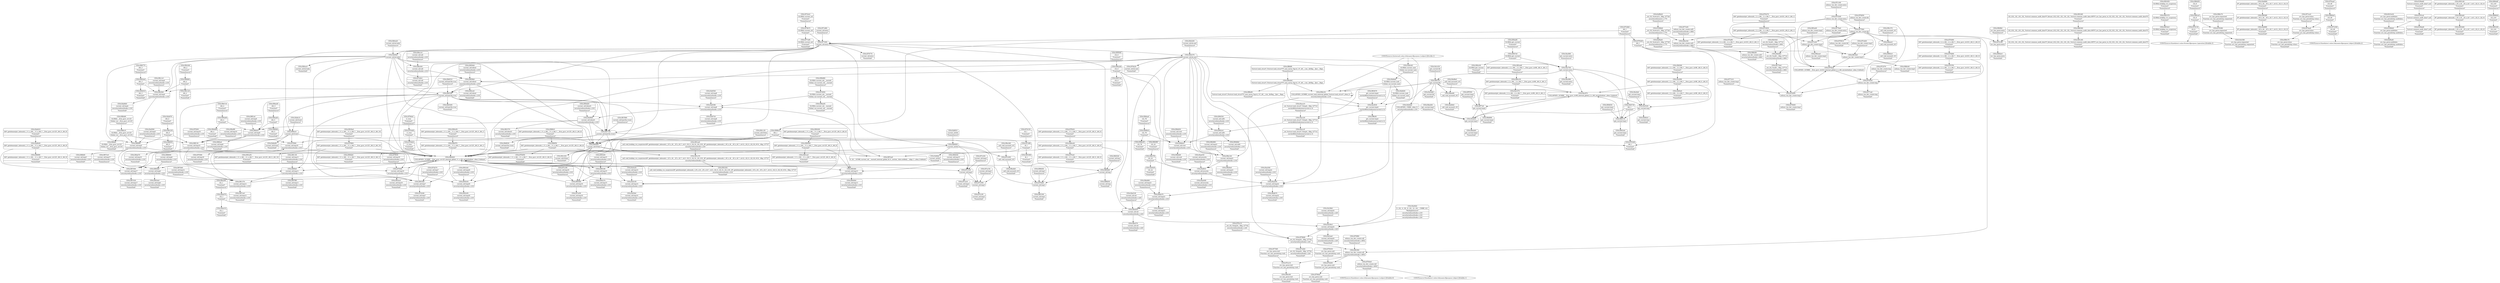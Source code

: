 digraph {
	CE0x3f7f060 [shape=record,shape=Mrecord,label="{CE0x3f7f060|current_sid:tmp18|security/selinux/hooks.c,218}"]
	CE0x3f9e140 [shape=record,shape=Mrecord,label="{CE0x3f9e140|current_sid:tmp21|security/selinux/hooks.c,218}"]
	CE0x3f947e0 [shape=record,shape=Mrecord,label="{CE0x3f947e0|GLOBAL:get_current|*Constant*}"]
	CE0x3f84040 [shape=record,shape=Mrecord,label="{CE0x3f84040|current_sid:tmp13|security/selinux/hooks.c,218|*SummSource*}"]
	CE0x3f95270 [shape=record,shape=Mrecord,label="{CE0x3f95270|current_sid:tmp15|security/selinux/hooks.c,218|*SummSink*}"]
	CE0x3f93450 [shape=record,shape=Mrecord,label="{CE0x3f93450|GLOBAL:lockdep_rcu_suspicious|*Constant*|*SummSource*}"]
	CE0x3f973c0 [shape=record,shape=Mrecord,label="{CE0x3f973c0|current_sid:tmp17|security/selinux/hooks.c,218|*SummSource*}"]
	CE0x3faf9a0 [shape=record,shape=Mrecord,label="{CE0x3faf9a0|current_sid:do.body}"]
	CE0x3f7fb30 [shape=record,shape=Mrecord,label="{CE0x3f7fb30|i64*_getelementptr_inbounds_(_11_x_i64_,_11_x_i64_*___llvm_gcov_ctr125,_i64_0,_i64_0)|*Constant*|*SummSource*}"]
	CE0x3fab6b0 [shape=record,shape=Mrecord,label="{CE0x3fab6b0|current_sid:tmp4|security/selinux/hooks.c,218|*SummSink*}"]
	CE0x3f80d50 [shape=record,shape=Mrecord,label="{CE0x3f80d50|i32_8|*Constant*|*SummSource*}"]
	CE0x3fa68f0 [shape=record,shape=Mrecord,label="{CE0x3fa68f0|i8*_getelementptr_inbounds_(_45_x_i8_,_45_x_i8_*_.str12,_i32_0,_i32_0)|*Constant*|*SummSink*}"]
	CE0x5358bb0 [shape=record,shape=Mrecord,label="{CE0x5358bb0|_ret_i32_%retval.0,_!dbg_!27728|security/selinux/avc.c,775}"]
	CE0x3f7bdf0 [shape=record,shape=Mrecord,label="{CE0x3f7bdf0|i64*_getelementptr_inbounds_(_2_x_i64_,_2_x_i64_*___llvm_gcov_ctr410,_i64_0,_i64_1)|*Constant*|*SummSink*}"]
	CE0x3f85df0 [shape=record,shape=Mrecord,label="{CE0x3f85df0|i8*_getelementptr_inbounds_(_45_x_i8_,_45_x_i8_*_.str12,_i32_0,_i32_0)|*Constant*}"]
	CE0x3f95200 [shape=record,shape=Mrecord,label="{CE0x3f95200|current_sid:tmp15|security/selinux/hooks.c,218|*SummSource*}"]
	CE0x3f86600 [shape=record,shape=Mrecord,label="{CE0x3f86600|current_sid:tmp6|security/selinux/hooks.c,218|*SummSource*}"]
	CE0x3fa8d40 [shape=record,shape=Mrecord,label="{CE0x3fa8d40|GLOBAL:current_task|Global_var:current_task|*SummSink*}"]
	CE0x3f84520 [shape=record,shape=Mrecord,label="{CE0x3f84520|current_sid:tmp|*SummSource*}"]
	CE0x3fa5e20 [shape=record,shape=Mrecord,label="{CE0x3fa5e20|current_sid:tmp14|security/selinux/hooks.c,218|*SummSource*}"]
	CE0x3f984c0 [shape=record,shape=Mrecord,label="{CE0x3f984c0|_call_void_mcount()_#3|*SummSink*}"]
	CE0x3ff8df0 [shape=record,shape=Mrecord,label="{CE0x3ff8df0|%struct.task_struct*_(%struct.task_struct**)*_asm_movq_%gs:$_1:P_,$0_,_r,im,_dirflag_,_fpsr_,_flags_|*SummSource*}"]
	CE0x3fbf280 [shape=record,shape=Mrecord,label="{CE0x3fbf280|i64*_getelementptr_inbounds_(_2_x_i64_,_2_x_i64_*___llvm_gcov_ctr98,_i64_0,_i64_0)|*Constant*|*SummSource*}"]
	CE0x3f77210 [shape=record,shape=Mrecord,label="{CE0x3f77210|selinux_tun_dev_create:tmp1|*SummSource*}"]
	CE0x3fcbdc0 [shape=record,shape=Mrecord,label="{CE0x3fcbdc0|get_current:tmp3}"]
	CE0x3fb3020 [shape=record,shape=Mrecord,label="{CE0x3fb3020|_ret_i32_%call1,_!dbg_!27714|security/selinux/hooks.c,4661|*SummSource*}"]
	CE0x3f79610 [shape=record,shape=Mrecord,label="{CE0x3f79610|selinux_tun_dev_create:bb|*SummSink*}"]
	CE0x3f77ca0 [shape=record,shape=Mrecord,label="{CE0x3f77ca0|selinux_tun_dev_create:tmp|*SummSink*}"]
	CE0x3f81570 [shape=record,shape=Mrecord,label="{CE0x3f81570|current_sid:tobool1|security/selinux/hooks.c,218|*SummSink*}"]
	CE0x3fa6880 [shape=record,shape=Mrecord,label="{CE0x3fa6880|i8*_getelementptr_inbounds_(_45_x_i8_,_45_x_i8_*_.str12,_i32_0,_i32_0)|*Constant*|*SummSource*}"]
	CE0x3f9c040 [shape=record,shape=Mrecord,label="{CE0x3f9c040|i64_2|*Constant*|*SummSource*}"]
	CE0x3f83190 [shape=record,shape=Mrecord,label="{CE0x3f83190|current_sid:tmp1|*SummSink*}"]
	CE0x3f9a1c0 [shape=record,shape=Mrecord,label="{CE0x3f9a1c0|current_sid:call|security/selinux/hooks.c,218|*SummSource*}"]
	CE0x3f78430 [shape=record,shape=Mrecord,label="{CE0x3f78430|avc_has_perm:ssid|Function::avc_has_perm&Arg::ssid::|*SummSource*}"]
	CE0x3faccc0 [shape=record,shape=Mrecord,label="{CE0x3faccc0|_ret_%struct.task_struct*_%tmp4,_!dbg_!27714|./arch/x86/include/asm/current.h,14|*SummSink*}"]
	CE0x3f82690 [shape=record,shape=Mrecord,label="{CE0x3f82690|current_sid:tmp21|security/selinux/hooks.c,218|*SummSource*}"]
	CE0x3fbdee0 [shape=record,shape=Mrecord,label="{CE0x3fbdee0|current_sid:tmp23|security/selinux/hooks.c,218|*SummSink*}"]
	CE0x3f79b70 [shape=record,shape=Mrecord,label="{CE0x3f79b70|GLOBAL:current_sid|*Constant*}"]
	CE0x3f82f70 [shape=record,shape=Mrecord,label="{CE0x3f82f70|i64*_getelementptr_inbounds_(_11_x_i64_,_11_x_i64_*___llvm_gcov_ctr125,_i64_0,_i64_1)|*Constant*}"]
	CE0x3fed8e0 [shape=record,shape=Mrecord,label="{CE0x3fed8e0|_call_void_mcount()_#3|*SummSource*}"]
	CE0x3f7c430 [shape=record,shape=Mrecord,label="{CE0x3f7c430|current_sid:tmp2|*SummSource*}"]
	CE0x3f94c00 [shape=record,shape=Mrecord,label="{CE0x3f94c00|GLOBAL:get_current|*Constant*|*SummSink*}"]
	CE0x3f80c70 [shape=record,shape=Mrecord,label="{CE0x3f80c70|avc_has_perm:tclass|Function::avc_has_perm&Arg::tclass::|*SummSink*}"]
	CE0x3fa3630 [shape=record,shape=Mrecord,label="{CE0x3fa3630|get_current:tmp4|./arch/x86/include/asm/current.h,14}"]
	CE0x3f97ce0 [shape=record,shape=Mrecord,label="{CE0x3f97ce0|current_sid:tmp12|security/selinux/hooks.c,218|*SummSink*}"]
	CE0x3fd4730 [shape=record,shape=Mrecord,label="{CE0x3fd4730|i64_1|*Constant*}"]
	CE0x3f88cb0 [shape=record,shape=Mrecord,label="{CE0x3f88cb0|selinux_tun_dev_create:tmp3|*SummSink*}"]
	CE0x3fa8e10 [shape=record,shape=Mrecord,label="{CE0x3fa8e10|current_sid:if.end|*SummSource*}"]
	CE0x3f7a150 [shape=record,shape=Mrecord,label="{CE0x3f7a150|current_sid:tmp3|*SummSource*}"]
	CE0x3f7b6a0 [shape=record,shape=Mrecord,label="{CE0x3f7b6a0|i1_true|*Constant*|*SummSource*}"]
	CE0x3f7d3d0 [shape=record,shape=Mrecord,label="{CE0x3f7d3d0|current_sid:tmp7|security/selinux/hooks.c,218|*SummSink*}"]
	CE0x3f7bf50 [shape=record,shape=Mrecord,label="{CE0x3f7bf50|selinux_tun_dev_create:tmp1}"]
	CE0x3faf810 [shape=record,shape=Mrecord,label="{CE0x3faf810|current_sid:bb|*SummSource*}"]
	CE0x3f979f0 [shape=record,shape=Mrecord,label="{CE0x3f979f0|current_sid:tmp11|security/selinux/hooks.c,218|*SummSink*}"]
	CE0x3fa6b40 [shape=record,shape=Mrecord,label="{CE0x3fa6b40|i64*_getelementptr_inbounds_(_11_x_i64_,_11_x_i64_*___llvm_gcov_ctr125,_i64_0,_i64_9)|*Constant*}"]
	CE0x3f91f00 [shape=record,shape=Mrecord,label="{CE0x3f91f00|selinux_tun_dev_create:call|security/selinux/hooks.c,4652}"]
	CE0x3f94530 [shape=record,shape=Mrecord,label="{CE0x3f94530|current_sid:call4|security/selinux/hooks.c,218|*SummSource*}"]
	CE0x3f9ab70 [shape=record,shape=Mrecord,label="{CE0x3f9ab70|current_sid:tmp10|security/selinux/hooks.c,218|*SummSink*}"]
	CE0x3fa8cd0 [shape=record,shape=Mrecord,label="{CE0x3fa8cd0|GLOBAL:current_task|Global_var:current_task|*SummSource*}"]
	CE0x3f91660 [shape=record,shape=Mrecord,label="{CE0x3f91660|i8_1|*Constant*|*SummSink*}"]
	CE0x3f9a2d0 [shape=record,shape=Mrecord,label="{CE0x3f9a2d0|i32_0|*Constant*}"]
	CE0x3f8a1b0 [shape=record,shape=Mrecord,label="{CE0x3f8a1b0|selinux_tun_dev_create:call1|security/selinux/hooks.c,4661}"]
	CE0x3f7f380 [shape=record,shape=Mrecord,label="{CE0x3f7f380|current_sid:tmp18|security/selinux/hooks.c,218|*SummSink*}"]
	CE0x3fed9e0 [shape=record,shape=Mrecord,label="{CE0x3fed9e0|_call_void_mcount()_#3|*SummSink*}"]
	CE0x3fab970 [shape=record,shape=Mrecord,label="{CE0x3fab970|i64_0|*Constant*|*SummSource*}"]
	CE0x3fb1d30 [shape=record,shape=Mrecord,label="{CE0x3fb1d30|current_sid:if.then|*SummSink*}"]
	CE0x3faa450 [shape=record,shape=Mrecord,label="{CE0x3faa450|current_sid:tmp22|security/selinux/hooks.c,218}"]
	CE0x3f76c10 [shape=record,shape=Mrecord,label="{CE0x3f76c10|_ret_i32_%tmp24,_!dbg_!27742|security/selinux/hooks.c,220|*SummSource*}"]
	CE0x3f8f980 [shape=record,shape=Mrecord,label="{CE0x3f8f980|current_sid:tmp5|security/selinux/hooks.c,218}"]
	CE0x3f80770 [shape=record,shape=Mrecord,label="{CE0x3f80770|i64_3|*Constant*|*SummSource*}"]
	CE0x3fa6d10 [shape=record,shape=Mrecord,label="{CE0x3fa6d10|i64*_getelementptr_inbounds_(_11_x_i64_,_11_x_i64_*___llvm_gcov_ctr125,_i64_0,_i64_9)|*Constant*|*SummSource*}"]
	CE0x3f767f0 [shape=record,shape=Mrecord,label="{CE0x3f767f0|i64*_getelementptr_inbounds_(_2_x_i64_,_2_x_i64_*___llvm_gcov_ctr410,_i64_0,_i64_0)|*Constant*|*SummSink*}"]
	CE0x3f97ee0 [shape=record,shape=Mrecord,label="{CE0x3f97ee0|0:_i8,_:_GCMR_current_sid.__warned_internal_global_i8_0,_section_.data.unlikely_,_align_1:_elem_0:default:}"]
	CE0x3f924a0 [shape=record,shape=Mrecord,label="{CE0x3f924a0|i64_3|*Constant*}"]
	CE0x3f86c70 [shape=record,shape=Mrecord,label="{CE0x3f86c70|avc_has_perm:requested|Function::avc_has_perm&Arg::requested::|*SummSource*}"]
	CE0x3f7a300 [shape=record,shape=Mrecord,label="{CE0x3f7a300|_call_void_mcount()_#3}"]
	CE0x3f827f0 [shape=record,shape=Mrecord,label="{CE0x3f827f0|i32_22|*Constant*}"]
	CE0x3fb5390 [shape=record,shape=Mrecord,label="{CE0x3fb5390|current_sid:land.lhs.true}"]
	CE0x5358a60 [shape=record,shape=Mrecord,label="{CE0x5358a60|%struct.common_audit_data*_null|*Constant*|*SummSource*}"]
	CE0x3f74aa0 [shape=record,shape=Mrecord,label="{CE0x3f74aa0|avc_has_perm:tclass|Function::avc_has_perm&Arg::tclass::}"]
	CE0x3fbda70 [shape=record,shape=Mrecord,label="{CE0x3fbda70|current_sid:tmp23|security/selinux/hooks.c,218}"]
	CE0x3f94e80 [shape=record,shape=Mrecord,label="{CE0x3f94e80|i64_4|*Constant*}"]
	CE0x3f8a4b0 [shape=record,shape=Mrecord,label="{CE0x3f8a4b0|_call_void_mcount()_#3|*SummSink*}"]
	CE0x3fbdd60 [shape=record,shape=Mrecord,label="{CE0x3fbdd60|current_sid:tmp23|security/selinux/hooks.c,218|*SummSource*}"]
	CE0x3f7fce0 [shape=record,shape=Mrecord,label="{CE0x3f7fce0|i64*_getelementptr_inbounds_(_11_x_i64_,_11_x_i64_*___llvm_gcov_ctr125,_i64_0,_i64_0)|*Constant*|*SummSink*}"]
	CE0x3f93b30 [shape=record,shape=Mrecord,label="{CE0x3f93b30|current_sid:tmp20|security/selinux/hooks.c,218}"]
	CE0x3f83b70 [shape=record,shape=Mrecord,label="{CE0x3f83b70|get_current:tmp4|./arch/x86/include/asm/current.h,14|*SummSource*}"]
	CE0x3f7cc90 [shape=record,shape=Mrecord,label="{CE0x3f7cc90|current_sid:tmp16|security/selinux/hooks.c,218|*SummSource*}"]
	CE0x3f8d990 [shape=record,shape=Mrecord,label="{CE0x3f8d990|get_current:tmp2|*SummSink*}"]
	CE0x3fb4270 [shape=record,shape=Mrecord,label="{CE0x3fb4270|current_sid:do.end}"]
	CE0x3fad4b0 [shape=record,shape=Mrecord,label="{CE0x3fad4b0|0:_i32,_4:_i32,_8:_i32,_12:_i32,_:_CMRE_4,8_|*MultipleSource*|security/selinux/hooks.c,218|security/selinux/hooks.c,218|security/selinux/hooks.c,220}"]
	CE0x3f7baa0 [shape=record,shape=Mrecord,label="{CE0x3f7baa0|i16_49|*Constant*|*SummSource*}"]
	CE0x3f95640 [shape=record,shape=Mrecord,label="{CE0x3f95640|i32_0|*Constant*|*SummSource*}"]
	CE0x3fa9380 [shape=record,shape=Mrecord,label="{CE0x3fa9380|current_sid:tmp8|security/selinux/hooks.c,218}"]
	CE0x3f8f130 [shape=record,shape=Mrecord,label="{CE0x3f8f130|current_sid:tmp10|security/selinux/hooks.c,218}"]
	CE0x3f7c160 [shape=record,shape=Mrecord,label="{CE0x3f7c160|selinux_tun_dev_create:entry|*SummSource*}"]
	CE0x3f72db0 [shape=record,shape=Mrecord,label="{CE0x3f72db0|i64_1|*Constant*|*SummSource*}"]
	CE0x3f93370 [shape=record,shape=Mrecord,label="{CE0x3f93370|GLOBAL:lockdep_rcu_suspicious|*Constant*}"]
	CE0x3fad560 [shape=record,shape=Mrecord,label="{CE0x3fad560|current_sid:tmp5|security/selinux/hooks.c,218|*SummSource*}"]
	CE0x3f782d0 [shape=record,shape=Mrecord,label="{CE0x3f782d0|i64_1|*Constant*}"]
	CE0x3fbe570 [shape=record,shape=Mrecord,label="{CE0x3fbe570|current_sid:sid|security/selinux/hooks.c,220|*SummSink*}"]
	CE0x3fac7b0 [shape=record,shape=Mrecord,label="{CE0x3fac7b0|get_current:entry}"]
	CE0x3f77e00 [shape=record,shape=Mrecord,label="{CE0x3f77e00|selinux_tun_dev_create:call1|security/selinux/hooks.c,4661|*SummSource*}"]
	CE0x3fac860 [shape=record,shape=Mrecord,label="{CE0x3fac860|get_current:entry|*SummSource*}"]
	CE0x3f761a0 [shape=record,shape=Mrecord,label="{CE0x3f761a0|%struct.common_audit_data*_null|*Constant*}"]
	CE0x3f78dd0 [shape=record,shape=Mrecord,label="{CE0x3f78dd0|i64*_getelementptr_inbounds_(_2_x_i64_,_2_x_i64_*___llvm_gcov_ctr410,_i64_0,_i64_0)|*Constant*}"]
	CE0x3f7f800 [shape=record,shape=Mrecord,label="{CE0x3f7f800|i64*_getelementptr_inbounds_(_11_x_i64_,_11_x_i64_*___llvm_gcov_ctr125,_i64_0,_i64_10)|*Constant*}"]
	CE0x3faa5d0 [shape=record,shape=Mrecord,label="{CE0x3faa5d0|current_sid:tmp22|security/selinux/hooks.c,218|*SummSource*}"]
	CE0x3f93e50 [shape=record,shape=Mrecord,label="{CE0x3f93e50|current_sid:tmp20|security/selinux/hooks.c,218|*SummSink*}"]
	CE0x3f91bf0 [shape=record,shape=Mrecord,label="{CE0x3f91bf0|i32_(i32,_i32,_i16,_i32,_%struct.common_audit_data*)*_bitcast_(i32_(i32,_i32,_i16,_i32,_%struct.common_audit_data.495*)*_avc_has_perm_to_i32_(i32,_i32,_i16,_i32,_%struct.common_audit_data*)*)|*Constant*|*SummSource*}"]
	CE0x3f93ac0 [shape=record,shape=Mrecord,label="{CE0x3f93ac0|current_sid:tmp19|security/selinux/hooks.c,218|*SummSink*}"]
	CE0x3f90a50 [shape=record,shape=Mrecord,label="{CE0x3f90a50|i64*_getelementptr_inbounds_(_11_x_i64_,_11_x_i64_*___llvm_gcov_ctr125,_i64_0,_i64_1)|*Constant*|*SummSource*}"]
	CE0x3f96ec0 [shape=record,shape=Mrecord,label="{CE0x3f96ec0|current_sid:if.end}"]
	CE0x3f92ab0 [shape=record,shape=Mrecord,label="{CE0x3f92ab0|i8*_getelementptr_inbounds_(_25_x_i8_,_25_x_i8_*_.str3,_i32_0,_i32_0)|*Constant*}"]
	CE0x3f722b0 [shape=record,shape=Mrecord,label="{CE0x3f722b0|_ret_i32_%tmp24,_!dbg_!27742|security/selinux/hooks.c,220|*SummSink*}"]
	CE0x3f98b50 [shape=record,shape=Mrecord,label="{CE0x3f98b50|current_sid:tmp|*SummSink*}"]
	CE0x3f957a0 [shape=record,shape=Mrecord,label="{CE0x3f957a0|i32_0|*Constant*|*SummSink*}"]
	CE0x3f78220 [shape=record,shape=Mrecord,label="{CE0x3f78220|current_sid:do.end|*SummSink*}"]
	CE0x3fa3c50 [shape=record,shape=Mrecord,label="{CE0x3fa3c50|get_current:bb|*SummSource*}"]
	CE0x3fa3370 [shape=record,shape=Mrecord,label="{CE0x3fa3370|i64*_getelementptr_inbounds_(_2_x_i64_,_2_x_i64_*___llvm_gcov_ctr98,_i64_0,_i64_1)|*Constant*|*SummSink*}"]
	CE0x5ef9b20 [shape=record,shape=Mrecord,label="{CE0x5ef9b20|_ret_i32_%retval.0,_!dbg_!27728|security/selinux/avc.c,775|*SummSource*}"]
	CE0x3f80fe0 [shape=record,shape=Mrecord,label="{CE0x3f80fe0|current_sid:tmp11|security/selinux/hooks.c,218}"]
	CE0x3f8faf0 [shape=record,shape=Mrecord,label="{CE0x3f8faf0|GLOBAL:__llvm_gcov_ctr125|Global_var:__llvm_gcov_ctr125|*SummSink*}"]
	CE0x3fa9720 [shape=record,shape=Mrecord,label="{CE0x3fa9720|current_sid:tmp8|security/selinux/hooks.c,218|*SummSink*}"]
	CE0x3f7ec10 [shape=record,shape=Mrecord,label="{CE0x3f7ec10|avc_has_perm:tsid|Function::avc_has_perm&Arg::tsid::}"]
	CE0x3f7f200 [shape=record,shape=Mrecord,label="{CE0x3f7f200|current_sid:tmp18|security/selinux/hooks.c,218|*SummSource*}"]
	CE0x3f9eab0 [shape=record,shape=Mrecord,label="{CE0x3f9eab0|i64_5|*Constant*}"]
	CE0x3f98bc0 [shape=record,shape=Mrecord,label="{CE0x3f98bc0|i64_1|*Constant*}"]
	CE0x3f9da30 [shape=record,shape=Mrecord,label="{CE0x3f9da30|i32_78|*Constant*|*SummSink*}"]
	CE0x3fbe290 [shape=record,shape=Mrecord,label="{CE0x3fbe290|i32_1|*Constant*|*SummSource*}"]
	CE0x3fb0a20 [shape=record,shape=Mrecord,label="{CE0x3fb0a20|current_sid:do.body|*SummSource*}"]
	CE0x3f7ed20 [shape=record,shape=Mrecord,label="{CE0x3f7ed20|selinux_tun_dev_create:tmp3|*SummSource*}"]
	CE0x3f798d0 [shape=record,shape=Mrecord,label="{CE0x3f798d0|_ret_i32_%tmp24,_!dbg_!27742|security/selinux/hooks.c,220}"]
	CE0x3f8f090 [shape=record,shape=Mrecord,label="{CE0x3f8f090|i64_5|*Constant*|*SummSink*}"]
	CE0x3fa3dd0 [shape=record,shape=Mrecord,label="{CE0x3fa3dd0|get_current:bb|*SummSink*}"]
	CE0x3f86360 [shape=record,shape=Mrecord,label="{CE0x3f86360|i32_(i32,_i32,_i16,_i32,_%struct.common_audit_data*)*_bitcast_(i32_(i32,_i32,_i16,_i32,_%struct.common_audit_data.495*)*_avc_has_perm_to_i32_(i32,_i32,_i16,_i32,_%struct.common_audit_data*)*)|*Constant*}"]
	CE0x3f931d0 [shape=record,shape=Mrecord,label="{CE0x3f931d0|i8*_getelementptr_inbounds_(_25_x_i8_,_25_x_i8_*_.str3,_i32_0,_i32_0)|*Constant*|*SummSource*}"]
	CE0x3f834a0 [shape=record,shape=Mrecord,label="{CE0x3f834a0|current_sid:tmp6|security/selinux/hooks.c,218|*SummSink*}"]
	CE0x3fec870 [shape=record,shape=Mrecord,label="{CE0x3fec870|COLLAPSED:_GCMRE___llvm_gcov_ctr98_internal_global_2_x_i64_zeroinitializer:_elem_0:default:}"]
	CE0x3fd46c0 [shape=record,shape=Mrecord,label="{CE0x3fd46c0|get_current:tmp|*SummSink*}"]
	CE0x3f9b6a0 [shape=record,shape=Mrecord,label="{CE0x3f9b6a0|i16_49|*Constant*}"]
	CE0x3fa39b0 [shape=record,shape=Mrecord,label="{CE0x3fa39b0|current_sid:tmp24|security/selinux/hooks.c,220|*SummSource*}"]
	CE0x38770e0 [shape=record,shape=Mrecord,label="{CE0x38770e0|_ret_i32_%call1,_!dbg_!27714|security/selinux/hooks.c,4661|*SummSink*}"]
	CE0x3fa5440 [shape=record,shape=Mrecord,label="{CE0x3fa5440|get_current:tmp}"]
	CE0x3f784e0 [shape=record,shape=Mrecord,label="{CE0x3f784e0|selinux_tun_dev_create:call|security/selinux/hooks.c,4652|*SummSink*}"]
	CE0x3f770b0 [shape=record,shape=Mrecord,label="{CE0x3f770b0|selinux_tun_dev_create:bb}"]
	CE0x3fbf150 [shape=record,shape=Mrecord,label="{CE0x3fbf150|get_current:bb}"]
	CE0x3f77d50 [shape=record,shape=Mrecord,label="{CE0x3f77d50|current_sid:entry}"]
	CE0x3f92610 [shape=record,shape=Mrecord,label="{CE0x3f92610|i64_3|*Constant*|*SummSink*}"]
	CE0x3f9ec60 [shape=record,shape=Mrecord,label="{CE0x3f9ec60|avc_has_perm:tsid|Function::avc_has_perm&Arg::tsid::|*SummSink*}"]
	CE0x3f7d500 [shape=record,shape=Mrecord,label="{CE0x3f7d500|GLOBAL:current_sid.__warned|Global_var:current_sid.__warned}"]
	CE0x3f73c40 [shape=record,shape=Mrecord,label="{CE0x3f73c40|selinux_tun_dev_create:tmp2}"]
	CE0x3f776e0 [shape=record,shape=Mrecord,label="{CE0x3f776e0|selinux_tun_dev_create:entry|*SummSink*}"]
	CE0x3f84830 [shape=record,shape=Mrecord,label="{CE0x3f84830|get_current:tmp1|*SummSource*}"]
	CE0x3f9c120 [shape=record,shape=Mrecord,label="{CE0x3f9c120|i64_2|*Constant*|*SummSink*}"]
	CE0x3f95480 [shape=record,shape=Mrecord,label="{CE0x3f95480|current_sid:tmp16|security/selinux/hooks.c,218}"]
	CE0x3ff8e80 [shape=record,shape=Mrecord,label="{CE0x3ff8e80|%struct.task_struct*_(%struct.task_struct**)*_asm_movq_%gs:$_1:P_,$0_,_r,im,_dirflag_,_fpsr_,_flags_|*SummSink*}"]
	CE0x3f9ede0 [shape=record,shape=Mrecord,label="{CE0x3f9ede0|%struct.task_struct*_(%struct.task_struct**)*_asm_movq_%gs:$_1:P_,$0_,_r,im,_dirflag_,_fpsr_,_flags_}"]
	CE0x3f86fc0 [shape=record,shape=Mrecord,label="{CE0x3f86fc0|i64*_getelementptr_inbounds_(_11_x_i64_,_11_x_i64_*___llvm_gcov_ctr125,_i64_0,_i64_8)|*Constant*|*SummSource*}"]
	CE0x3f9daa0 [shape=record,shape=Mrecord,label="{CE0x3f9daa0|i32_78|*Constant*|*SummSource*}"]
	CE0x3f93cb0 [shape=record,shape=Mrecord,label="{CE0x3f93cb0|current_sid:tmp20|security/selinux/hooks.c,218|*SummSource*}"]
	CE0x3fb6600 [shape=record,shape=Mrecord,label="{CE0x3fb6600|current_sid:bb}"]
	"CONST[source:0(mediator),value:2(dynamic)][purpose:{subject}][SnkIdx:0]"
	CE0x3f7b820 [shape=record,shape=Mrecord,label="{CE0x3f7b820|i1_true|*Constant*|*SummSink*}"]
	CE0x3fa9eb0 [shape=record,shape=Mrecord,label="{CE0x3fa9eb0|COLLAPSED:_CMRE:_elem_0::|security/selinux/hooks.c,218}"]
	CE0x3f7bd40 [shape=record,shape=Mrecord,label="{CE0x3f7bd40|avc_has_perm:ssid|Function::avc_has_perm&Arg::ssid::}"]
	CE0x3f91a70 [shape=record,shape=Mrecord,label="{CE0x3f91a70|_call_void_lockdep_rcu_suspicious(i8*_getelementptr_inbounds_(_25_x_i8_,_25_x_i8_*_.str3,_i32_0,_i32_0),_i32_218,_i8*_getelementptr_inbounds_(_45_x_i8_,_45_x_i8_*_.str12,_i32_0,_i32_0))_#10,_!dbg_!27727|security/selinux/hooks.c,218}"]
	CE0x3f9c370 [shape=record,shape=Mrecord,label="{CE0x3f9c370|_call_void_mcount()_#3|*SummSource*}"]
	CE0x3f9dc30 [shape=record,shape=Mrecord,label="{CE0x3f9dc30|COLLAPSED:_GCMRE_current_task_external_global_%struct.task_struct*:_elem_0::|security/selinux/hooks.c,218}"]
	CE0x3f934c0 [shape=record,shape=Mrecord,label="{CE0x3f934c0|GLOBAL:lockdep_rcu_suspicious|*Constant*|*SummSink*}"]
	CE0x3f835d0 [shape=record,shape=Mrecord,label="{CE0x3f835d0|current_sid:tmp7|security/selinux/hooks.c,218}"]
	CE0x3f76950 [shape=record,shape=Mrecord,label="{CE0x3f76950|selinux_tun_dev_create:bb|*SummSource*}"]
	CE0x5ef9ab0 [shape=record,shape=Mrecord,label="{CE0x5ef9ab0|_ret_i32_%retval.0,_!dbg_!27728|security/selinux/avc.c,775|*SummSink*}"]
	CE0x3f9c230 [shape=record,shape=Mrecord,label="{CE0x3f9c230|i64_0|*Constant*}"]
	CE0x3fbdb70 [shape=record,shape=Mrecord,label="{CE0x3fbdb70|current_sid:tmp22|security/selinux/hooks.c,218|*SummSink*}"]
	CE0x3f83ad0 [shape=record,shape=Mrecord,label="{CE0x3f83ad0|i64*_getelementptr_inbounds_(_2_x_i64_,_2_x_i64_*___llvm_gcov_ctr98,_i64_0,_i64_1)|*Constant*|*SummSource*}"]
	CE0x3f83ca0 [shape=record,shape=Mrecord,label="{CE0x3f83ca0|i64*_getelementptr_inbounds_(_11_x_i64_,_11_x_i64_*___llvm_gcov_ctr125,_i64_0,_i64_6)|*Constant*|*SummSink*}"]
	CE0x3f9e7c0 [shape=record,shape=Mrecord,label="{CE0x3f9e7c0|i64_4|*Constant*|*SummSource*}"]
	CE0x3fb1c30 [shape=record,shape=Mrecord,label="{CE0x3fb1c30|current_sid:if.then|*SummSource*}"]
	CE0x3f76130 [shape=record,shape=Mrecord,label="{CE0x3f76130|i32_8|*Constant*|*SummSink*}"]
	CE0x3f76480 [shape=record,shape=Mrecord,label="{CE0x3f76480|i64*_getelementptr_inbounds_(_2_x_i64_,_2_x_i64_*___llvm_gcov_ctr410,_i64_0,_i64_0)|*Constant*|*SummSource*}"]
	CE0x3f93a50 [shape=record,shape=Mrecord,label="{CE0x3f93a50|i64*_getelementptr_inbounds_(_11_x_i64_,_11_x_i64_*___llvm_gcov_ctr125,_i64_0,_i64_10)|*Constant*|*SummSink*}"]
	CE0x3fb6510 [shape=record,shape=Mrecord,label="{CE0x3fb6510|current_sid:land.lhs.true|*SummSource*}"]
	CE0x3f829f0 [shape=record,shape=Mrecord,label="{CE0x3f829f0|i32_22|*Constant*|*SummSource*}"]
	CE0x3f71d60 [shape=record,shape=Mrecord,label="{CE0x3f71d60|current_sid:entry|*SummSource*}"]
	CE0x3fa9cf0 [shape=record,shape=Mrecord,label="{CE0x3fa9cf0|i32_22|*Constant*|*SummSink*}"]
	CE0x3fa9fc0 [shape=record,shape=Mrecord,label="{CE0x3fa9fc0|current_sid:security|security/selinux/hooks.c,218}"]
	CE0x3fec8e0 [shape=record,shape=Mrecord,label="{CE0x3fec8e0|get_current:tmp|*SummSource*}"]
	CE0x3f8a440 [shape=record,shape=Mrecord,label="{CE0x3f8a440|current_sid:call|security/selinux/hooks.c,218}"]
	CE0x3f862f0 [shape=record,shape=Mrecord,label="{CE0x3f862f0|selinux_tun_dev_create:call1|security/selinux/hooks.c,4661|*SummSink*}"]
	CE0x3f79770 [shape=record,shape=Mrecord,label="{CE0x3f79770|current_sid:entry|*SummSink*}"]
	CE0x3f89a60 [shape=record,shape=Mrecord,label="{CE0x3f89a60|i32_218|*Constant*|*SummSource*}"]
	CE0x3f840b0 [shape=record,shape=Mrecord,label="{CE0x3f840b0|current_sid:tmp13|security/selinux/hooks.c,218|*SummSink*}"]
	CE0x3f8fa80 [shape=record,shape=Mrecord,label="{CE0x3f8fa80|GLOBAL:__llvm_gcov_ctr125|Global_var:__llvm_gcov_ctr125|*SummSource*}"]
	CE0x3fbf4a0 [shape=record,shape=Mrecord,label="{CE0x3fbf4a0|i64*_getelementptr_inbounds_(_2_x_i64_,_2_x_i64_*___llvm_gcov_ctr98,_i64_0,_i64_0)|*Constant*|*SummSink*}"]
	CE0x3f8fb60 [shape=record,shape=Mrecord,label="{CE0x3f8fb60|current_sid:tmp5|security/selinux/hooks.c,218|*SummSink*}"]
	CE0x3f828e0 [shape=record,shape=Mrecord,label="{CE0x3f828e0|current_sid:tmp21|security/selinux/hooks.c,218|*SummSink*}"]
	CE0x3f91c60 [shape=record,shape=Mrecord,label="{CE0x3f91c60|i32_(i32,_i32,_i16,_i32,_%struct.common_audit_data*)*_bitcast_(i32_(i32,_i32,_i16,_i32,_%struct.common_audit_data.495*)*_avc_has_perm_to_i32_(i32,_i32,_i16,_i32,_%struct.common_audit_data*)*)|*Constant*|*SummSink*}"]
	CE0x3f72570 [shape=record,shape=Mrecord,label="{CE0x3f72570|selinux_tun_dev_create:tmp|*SummSource*}"]
	CE0x3f7ce50 [shape=record,shape=Mrecord,label="{CE0x3f7ce50|current_sid:tmp16|security/selinux/hooks.c,218|*SummSink*}"]
	CE0x3f724c0 [shape=record,shape=Mrecord,label="{CE0x3f724c0|GLOBAL:current_sid|*Constant*|*SummSource*}"]
	CE0x3f8f1a0 [shape=record,shape=Mrecord,label="{CE0x3f8f1a0|current_sid:tmp9|security/selinux/hooks.c,218|*SummSource*}"]
	CE0x3f7c590 [shape=record,shape=Mrecord,label="{CE0x3f7c590|current_sid:tmp3}"]
	CE0x3f9dbc0 [shape=record,shape=Mrecord,label="{CE0x3f9dbc0|current_sid:cred|security/selinux/hooks.c,218}"]
	CE0x3f96f90 [shape=record,shape=Mrecord,label="{CE0x3f96f90|i64*_getelementptr_inbounds_(_11_x_i64_,_11_x_i64_*___llvm_gcov_ctr125,_i64_0,_i64_9)|*Constant*|*SummSink*}"]
	CE0x3f9ea40 [shape=record,shape=Mrecord,label="{CE0x3f9ea40|i64_5|*Constant*|*SummSource*}"]
	CE0x3fb8930 [shape=record,shape=Mrecord,label="{CE0x3fb8930|current_sid:land.lhs.true2|*SummSink*}"]
	CE0x3f811f0 [shape=record,shape=Mrecord,label="{CE0x3f811f0|current_sid:tmp11|security/selinux/hooks.c,218|*SummSource*}"]
	CE0x3f91b50 [shape=record,shape=Mrecord,label="{CE0x3f91b50|_call_void_lockdep_rcu_suspicious(i8*_getelementptr_inbounds_(_25_x_i8_,_25_x_i8_*_.str3,_i32_0,_i32_0),_i32_218,_i8*_getelementptr_inbounds_(_45_x_i8_,_45_x_i8_*_.str12,_i32_0,_i32_0))_#10,_!dbg_!27727|security/selinux/hooks.c,218|*SummSink*}"]
	CE0x5358b40 [shape=record,shape=Mrecord,label="{CE0x5358b40|avc_has_perm:auditdata|Function::avc_has_perm&Arg::auditdata::}"]
	CE0x3f94a80 [shape=record,shape=Mrecord,label="{CE0x3f94a80|GLOBAL:get_current|*Constant*|*SummSource*}"]
	CE0x3f90000 [shape=record,shape=Mrecord,label="{CE0x3f90000|i64*_getelementptr_inbounds_(_11_x_i64_,_11_x_i64_*___llvm_gcov_ctr125,_i64_0,_i64_6)|*Constant*}"]
	CE0x3f84bc0 [shape=record,shape=Mrecord,label="{CE0x3f84bc0|avc_has_perm:entry|*SummSink*}"]
	CE0x3f847c0 [shape=record,shape=Mrecord,label="{CE0x3f847c0|get_current:tmp1}"]
	"CONST[source:2(external),value:2(dynamic)][purpose:{subject}][SrcIdx:1]"
	CE0x3f763d0 [shape=record,shape=Mrecord,label="{CE0x3f763d0|i64_1|*Constant*|*SummSink*}"]
	CE0x3f7c2c0 [shape=record,shape=Mrecord,label="{CE0x3f7c2c0|current_sid:tmp2|*SummSink*}"]
	CE0x3f93260 [shape=record,shape=Mrecord,label="{CE0x3f93260|i8*_getelementptr_inbounds_(_25_x_i8_,_25_x_i8_*_.str3,_i32_0,_i32_0)|*Constant*|*SummSink*}"]
	CE0x3fb2fb0 [shape=record,shape=Mrecord,label="{CE0x3fb2fb0|_ret_i32_%call1,_!dbg_!27714|security/selinux/hooks.c,4661}"]
	CE0x3f76270 [shape=record,shape=Mrecord,label="{CE0x3f76270|i64*_getelementptr_inbounds_(_2_x_i64_,_2_x_i64_*___llvm_gcov_ctr410,_i64_0,_i64_1)|*Constant*|*SummSource*}"]
	CE0x3fb4200 [shape=record,shape=Mrecord,label="{CE0x3fb4200|current_sid:do.end|*SummSource*}"]
	CE0x3ff7850 [shape=record,shape=Mrecord,label="{CE0x3ff7850|get_current:tmp2|*SummSource*}"]
	CE0x3fa5c50 [shape=record,shape=Mrecord,label="{CE0x3fa5c50|current_sid:tmp14|security/selinux/hooks.c,218}"]
	CE0x3f94d20 [shape=record,shape=Mrecord,label="{CE0x3f94d20|current_sid:tobool1|security/selinux/hooks.c,218|*SummSource*}"]
	CE0x3faa0d0 [shape=record,shape=Mrecord,label="{CE0x3faa0d0|current_sid:security|security/selinux/hooks.c,218|*SummSink*}"]
	CE0x3f80ce0 [shape=record,shape=Mrecord,label="{CE0x3f80ce0|i32_8|*Constant*}"]
	CE0x3faa030 [shape=record,shape=Mrecord,label="{CE0x3faa030|current_sid:security|security/selinux/hooks.c,218|*SummSource*}"]
	CE0x3f95940 [shape=record,shape=Mrecord,label="{CE0x3f95940|current_sid:tobool|security/selinux/hooks.c,218|*SummSource*}"]
	CE0x3f7d150 [shape=record,shape=Mrecord,label="{CE0x3f7d150|i8_1|*Constant*|*SummSource*}"]
	CE0x3faca10 [shape=record,shape=Mrecord,label="{CE0x3faca10|_ret_%struct.task_struct*_%tmp4,_!dbg_!27714|./arch/x86/include/asm/current.h,14|*SummSource*}"]
	CE0x3fb0ac0 [shape=record,shape=Mrecord,label="{CE0x3fb0ac0|current_sid:do.body|*SummSink*}"]
	CE0x3f85c90 [shape=record,shape=Mrecord,label="{CE0x3f85c90|i32_218|*Constant*|*SummSink*}"]
	CE0x3f9bfb0 [shape=record,shape=Mrecord,label="{CE0x3f9bfb0|i64_2|*Constant*}"]
	CE0x3f86f50 [shape=record,shape=Mrecord,label="{CE0x3f86f50|i64*_getelementptr_inbounds_(_11_x_i64_,_11_x_i64_*___llvm_gcov_ctr125,_i64_0,_i64_8)|*Constant*}"]
	CE0x3fac980 [shape=record,shape=Mrecord,label="{CE0x3fac980|get_current:entry|*SummSink*}"]
	CE0x5358ad0 [shape=record,shape=Mrecord,label="{CE0x5358ad0|%struct.common_audit_data*_null|*Constant*|*SummSink*}"]
	CE0x3f9b880 [shape=record,shape=Mrecord,label="{CE0x3f9b880|GLOBAL:current_sid.__warned|Global_var:current_sid.__warned|*SummSource*}"]
	CE0x3f7cf80 [shape=record,shape=Mrecord,label="{CE0x3f7cf80|i8_1|*Constant*}"]
	CE0x3f90200 [shape=record,shape=Mrecord,label="{CE0x3f90200|i64*_getelementptr_inbounds_(_11_x_i64_,_11_x_i64_*___llvm_gcov_ctr125,_i64_0,_i64_6)|*Constant*|*SummSource*}"]
	CE0x3f768a0 [shape=record,shape=Mrecord,label="{CE0x3f768a0|avc_has_perm:ssid|Function::avc_has_perm&Arg::ssid::|*SummSink*}"]
	CE0x3fb7890 [shape=record,shape=Mrecord,label="{CE0x3fb7890|current_sid:land.lhs.true2|*SummSource*}"]
	CE0x3f765e0 [shape=record,shape=Mrecord,label="{CE0x3f765e0|selinux_tun_dev_create:tmp}"]
	CE0x3f81370 [shape=record,shape=Mrecord,label="{CE0x3f81370|current_sid:tmp12|security/selinux/hooks.c,218}"]
	CE0x3f8a3d0 [shape=record,shape=Mrecord,label="{CE0x3f8a3d0|_call_void_mcount()_#3|*SummSource*}"]
	CE0x3f89840 [shape=record,shape=Mrecord,label="{CE0x3f89840|i32_218|*Constant*}"]
	CE0x3f939a0 [shape=record,shape=Mrecord,label="{CE0x3f939a0|i64*_getelementptr_inbounds_(_11_x_i64_,_11_x_i64_*___llvm_gcov_ctr125,_i64_0,_i64_10)|*Constant*|*SummSource*}"]
	CE0x3f819e0 [shape=record,shape=Mrecord,label="{CE0x3f819e0|selinux_tun_dev_create:tmp3}"]
	CE0x3f8efc0 [shape=record,shape=Mrecord,label="{CE0x3f8efc0|current_sid:tmp9|security/selinux/hooks.c,218}"]
	CE0x3fa8ab0 [shape=record,shape=Mrecord,label="{CE0x3fa8ab0|GLOBAL:current_task|Global_var:current_task}"]
	CE0x3f7b4d0 [shape=record,shape=Mrecord,label="{CE0x3f7b4d0|i1_true|*Constant*}"]
	CE0x3f78380 [shape=record,shape=Mrecord,label="{CE0x3f78380|avc_has_perm:requested|Function::avc_has_perm&Arg::requested::}"]
	"CONST[source:0(mediator),value:2(dynamic)][purpose:{object}][SnkIdx:2]"
	CE0x3f9e8d0 [shape=record,shape=Mrecord,label="{CE0x3f9e8d0|i64_4|*Constant*|*SummSink*}"]
	CE0x3f91ae0 [shape=record,shape=Mrecord,label="{CE0x3f91ae0|_call_void_lockdep_rcu_suspicious(i8*_getelementptr_inbounds_(_25_x_i8_,_25_x_i8_*_.str3,_i32_0,_i32_0),_i32_218,_i8*_getelementptr_inbounds_(_45_x_i8_,_45_x_i8_*_.str12,_i32_0,_i32_0))_#10,_!dbg_!27727|security/selinux/hooks.c,218|*SummSource*}"]
	CE0x3f8f2a0 [shape=record,shape=Mrecord,label="{CE0x3f8f2a0|current_sid:tmp9|security/selinux/hooks.c,218|*SummSink*}"]
	CE0x5633e30 [shape=record,shape=Mrecord,label="{CE0x5633e30|avc_has_perm:auditdata|Function::avc_has_perm&Arg::auditdata::|*SummSource*}"]
	CE0x3fa8e80 [shape=record,shape=Mrecord,label="{CE0x3fa8e80|current_sid:if.end|*SummSink*}"]
	CE0x3f76f60 [shape=record,shape=Mrecord,label="{CE0x3f76f60|selinux_tun_dev_create:call|security/selinux/hooks.c,4652|*SummSource*}"]
	CE0x3f8f850 [shape=record,shape=Mrecord,label="{CE0x3f8f850|i64_0|*Constant*|*SummSink*}"]
	CE0x3f7e8c0 [shape=record,shape=Mrecord,label="{CE0x3f7e8c0|current_sid:call|security/selinux/hooks.c,218|*SummSink*}"]
	CE0x3f8fa10 [shape=record,shape=Mrecord,label="{CE0x3f8fa10|GLOBAL:__llvm_gcov_ctr125|Global_var:__llvm_gcov_ctr125}"]
	"CONST[source:0(mediator),value:2(dynamic)][purpose:{object}][SnkIdx:1]"
	CE0x3faf8e0 [shape=record,shape=Mrecord,label="{CE0x3faf8e0|current_sid:bb|*SummSink*}"]
	CE0x3f86480 [shape=record,shape=Mrecord,label="{CE0x3f86480|current_sid:tmp6|security/selinux/hooks.c,218}"]
	CE0x3f7a1f0 [shape=record,shape=Mrecord,label="{CE0x3f7a1f0|current_sid:tmp3|*SummSink*}"]
	CE0x3f90bb0 [shape=record,shape=Mrecord,label="{CE0x3f90bb0|i64*_getelementptr_inbounds_(_11_x_i64_,_11_x_i64_*___llvm_gcov_ctr125,_i64_0,_i64_1)|*Constant*|*SummSink*}"]
	CE0x3f95190 [shape=record,shape=Mrecord,label="{CE0x3f95190|current_sid:tmp15|security/selinux/hooks.c,218}"]
	CE0x3f7b950 [shape=record,shape=Mrecord,label="{CE0x3f7b950|i64*_getelementptr_inbounds_(_11_x_i64_,_11_x_i64_*___llvm_gcov_ctr125,_i64_0,_i64_8)|*Constant*|*SummSink*}"]
	CE0x3f844b0 [shape=record,shape=Mrecord,label="{CE0x3f844b0|current_sid:tmp}"]
	CE0x3fa9540 [shape=record,shape=Mrecord,label="{CE0x3fa9540|current_sid:tmp8|security/selinux/hooks.c,218|*SummSource*}"]
	CE0x3fa3f00 [shape=record,shape=Mrecord,label="{CE0x3fa3f00|i64*_getelementptr_inbounds_(_2_x_i64_,_2_x_i64_*___llvm_gcov_ctr98,_i64_0,_i64_0)|*Constant*}"]
	CE0x3fa38c0 [shape=record,shape=Mrecord,label="{CE0x3fa38c0|current_sid:tmp24|security/selinux/hooks.c,220}"]
	CE0x3fa3aa0 [shape=record,shape=Mrecord,label="{CE0x3fa3aa0|current_sid:tmp24|security/selinux/hooks.c,220|*SummSink*}"]
	CE0x3f77bf0 [shape=record,shape=Mrecord,label="{CE0x3f77bf0|avc_has_perm:tsid|Function::avc_has_perm&Arg::tsid::|*SummSource*}"]
	CE0x3fbe070 [shape=record,shape=Mrecord,label="{CE0x3fbe070|i32_1|*Constant*}"]
	CE0x3f72830 [shape=record,shape=Mrecord,label="{CE0x3f72830|i64*_getelementptr_inbounds_(_2_x_i64_,_2_x_i64_*___llvm_gcov_ctr410,_i64_0,_i64_1)|*Constant*}"]
	CE0x3f9ba00 [shape=record,shape=Mrecord,label="{CE0x3f9ba00|GLOBAL:current_sid.__warned|Global_var:current_sid.__warned|*SummSink*}"]
	CE0x3f9c0b0 [shape=record,shape=Mrecord,label="{CE0x3f9c0b0|current_sid:tmp4|security/selinux/hooks.c,218}"]
	CE0x3f9aec0 [shape=record,shape=Mrecord,label="{CE0x3f9aec0|_call_void_mcount()_#3}"]
	CE0x5ef9a40 [shape=record,shape=Mrecord,label="{CE0x5ef9a40|avc_has_perm:auditdata|Function::avc_has_perm&Arg::auditdata::|*SummSink*}"]
	CE0x3f9d9c0 [shape=record,shape=Mrecord,label="{CE0x3f9d9c0|i32_78|*Constant*}"]
	CE0x3f752d0 [shape=record,shape=Mrecord,label="{CE0x3f752d0|selinux_tun_dev_create:entry}"]
	CE0x3fb0b90 [shape=record,shape=Mrecord,label="{CE0x3fb0b90|current_sid:if.then}"]
	CE0x3f97000 [shape=record,shape=Mrecord,label="{CE0x3f97000|current_sid:tmp17|security/selinux/hooks.c,218}"]
	CE0x3fbed40 [shape=record,shape=Mrecord,label="{CE0x3fbed40|get_current:tmp3|*SummSource*}"]
	CE0x3fbee80 [shape=record,shape=Mrecord,label="{CE0x3fbee80|_call_void_mcount()_#3}"]
	CE0x3fb7720 [shape=record,shape=Mrecord,label="{CE0x3fb7720|current_sid:land.lhs.true2}"]
	CE0x3f84fb0 [shape=record,shape=Mrecord,label="{CE0x3f84fb0|avc_has_perm:entry|*SummSource*}"]
	CE0x3f9a9f0 [shape=record,shape=Mrecord,label="{CE0x3f9a9f0|current_sid:tmp10|security/selinux/hooks.c,218|*SummSource*}"]
	CE0x3ff8cf0 [shape=record,shape=Mrecord,label="{CE0x3ff8cf0|get_current:tmp4|./arch/x86/include/asm/current.h,14|*SummSink*}"]
	CE0x3f83a00 [shape=record,shape=Mrecord,label="{CE0x3f83a00|selinux_tun_dev_create:tmp2|*SummSource*}"]
	CE0x3f7c330 [shape=record,shape=Mrecord,label="{CE0x3f7c330|current_sid:tmp2}"]
	CE0x3f7f930 [shape=record,shape=Mrecord,label="{CE0x3f7f930|current_sid:tmp19|security/selinux/hooks.c,218|*SummSource*}"]
	"CONST[source:0(mediator),value:0(static)][purpose:{operation}][SnkIdx:3]"
	CE0x3f79eb0 [shape=record,shape=Mrecord,label="{CE0x3f79eb0|current_sid:tmp1}"]
	CE0x3f83fd0 [shape=record,shape=Mrecord,label="{CE0x3f83fd0|current_sid:tmp13|security/selinux/hooks.c,218}"]
	CE0x3facc20 [shape=record,shape=Mrecord,label="{CE0x3facc20|_ret_%struct.task_struct*_%tmp4,_!dbg_!27714|./arch/x86/include/asm/current.h,14}"]
	CE0x3f7f4b0 [shape=record,shape=Mrecord,label="{CE0x3f7f4b0|current_sid:tmp19|security/selinux/hooks.c,218}"]
	CE0x3f71ec0 [shape=record,shape=Mrecord,label="{CE0x3f71ec0|avc_has_perm:tclass|Function::avc_has_perm&Arg::tclass::|*SummSource*}"]
	CE0x3f9dd30 [shape=record,shape=Mrecord,label="{CE0x3f9dd30|current_sid:cred|security/selinux/hooks.c,218|*SummSource*}"]
	CE0x3f946b0 [shape=record,shape=Mrecord,label="{CE0x3f946b0|current_sid:call4|security/selinux/hooks.c,218|*SummSink*}"]
	CE0x3f84620 [shape=record,shape=Mrecord,label="{CE0x3f84620|COLLAPSED:_GCMRE___llvm_gcov_ctr125_internal_global_11_x_i64_zeroinitializer:_elem_0:default:}"]
	CE0x3fb5400 [shape=record,shape=Mrecord,label="{CE0x3fb5400|current_sid:land.lhs.true|*SummSink*}"]
	CE0x3f721d0 [shape=record,shape=Mrecord,label="{CE0x3f721d0|avc_has_perm:entry}"]
	CE0x3f72360 [shape=record,shape=Mrecord,label="{CE0x3f72360|i16_49|*Constant*|*SummSink*}"]
	CE0x3fad140 [shape=record,shape=Mrecord,label="{CE0x3fad140|current_sid:sid|security/selinux/hooks.c,220|*SummSource*}"]
	CE0x3fbe650 [shape=record,shape=Mrecord,label="{CE0x3fbe650|current_sid:sid|security/selinux/hooks.c,220}"]
	CE0x3ff77e0 [shape=record,shape=Mrecord,label="{CE0x3ff77e0|get_current:tmp2}"]
	CE0x3fbe410 [shape=record,shape=Mrecord,label="{CE0x3fbe410|i32_1|*Constant*|*SummSink*}"]
	CE0x3f959b0 [shape=record,shape=Mrecord,label="{CE0x3f959b0|current_sid:tobool|security/selinux/hooks.c,218}"]
	CE0x3fbede0 [shape=record,shape=Mrecord,label="{CE0x3fbede0|get_current:tmp3|*SummSink*}"]
	CE0x3f79400 [shape=record,shape=Mrecord,label="{CE0x3f79400|selinux_tun_dev_create:tmp1|*SummSink*}"]
	CE0x3f97430 [shape=record,shape=Mrecord,label="{CE0x3f97430|current_sid:tmp17|security/selinux/hooks.c,218|*SummSink*}"]
	CE0x3f843a0 [shape=record,shape=Mrecord,label="{CE0x3f843a0|get_current:tmp1|*SummSink*}"]
	CE0x3f98d40 [shape=record,shape=Mrecord,label="{CE0x3f98d40|current_sid:tmp1|*SummSource*}"]
	CE0x3f942c0 [shape=record,shape=Mrecord,label="{CE0x3f942c0|current_sid:call4|security/selinux/hooks.c,218}"]
	CE0x3f792a0 [shape=record,shape=Mrecord,label="{CE0x3f792a0|COLLAPSED:_GCMRE___llvm_gcov_ctr410_internal_global_2_x_i64_zeroinitializer:_elem_0:default:}"]
	CE0x3fa5fa0 [shape=record,shape=Mrecord,label="{CE0x3fa5fa0|current_sid:tmp14|security/selinux/hooks.c,218|*SummSink*}"]
	CE0x3f77a90 [shape=record,shape=Mrecord,label="{CE0x3f77a90|GLOBAL:current_sid|*Constant*|*SummSink*}"]
	CE0x3f9ddd0 [shape=record,shape=Mrecord,label="{CE0x3f9ddd0|current_sid:cred|security/selinux/hooks.c,218|*SummSink*}"]
	CE0x3f9c1c0 [shape=record,shape=Mrecord,label="{CE0x3f9c1c0|current_sid:tmp4|security/selinux/hooks.c,218|*SummSource*}"]
	CE0x3f7d270 [shape=record,shape=Mrecord,label="{CE0x3f7d270|current_sid:tmp7|security/selinux/hooks.c,218|*SummSource*}"]
	CE0x3f92ce0 [shape=record,shape=Mrecord,label="{CE0x3f92ce0|current_sid:tobool|security/selinux/hooks.c,218|*SummSink*}"]
	CE0x3fb8a40 [shape=record,shape=Mrecord,label="{CE0x3fb8a40|i64*_getelementptr_inbounds_(_11_x_i64_,_11_x_i64_*___llvm_gcov_ctr125,_i64_0,_i64_0)|*Constant*}"]
	CE0x3f97b60 [shape=record,shape=Mrecord,label="{CE0x3f97b60|current_sid:tmp12|security/selinux/hooks.c,218|*SummSource*}"]
	CE0x3f82ea0 [shape=record,shape=Mrecord,label="{CE0x3f82ea0|selinux_tun_dev_create:tmp2|*SummSink*}"]
	CE0x3f84c30 [shape=record,shape=Mrecord,label="{CE0x3f84c30|i64*_getelementptr_inbounds_(_2_x_i64_,_2_x_i64_*___llvm_gcov_ctr98,_i64_0,_i64_1)|*Constant*}"]
	CE0x3fa96b0 [shape=record,shape=Mrecord,label="{CE0x3fa96b0|current_sid:tobool1|security/selinux/hooks.c,218}"]
	CE0x5c8c580 [shape=record,shape=Mrecord,label="{CE0x5c8c580|avc_has_perm:requested|Function::avc_has_perm&Arg::requested::|*SummSink*}"]
	CE0x3fbee80 -> CE0x3fed9e0
	CE0x3f93450 -> CE0x3f93370
	CE0x3ff7850 -> CE0x3ff77e0
	CE0x3fb6600 -> CE0x3faf8e0
	CE0x3f770b0 -> CE0x3f819e0
	CE0x3f847c0 -> CE0x3fec870
	CE0x3f7cf80 -> CE0x3f97ee0
	CE0x3faf9a0 -> CE0x3f84620
	CE0x3f9bfb0 -> CE0x3f9c120
	CE0x3f7fb30 -> CE0x3fb8a40
	CE0x3faf9a0 -> CE0x3fb7720
	CE0x3facc20 -> CE0x3f942c0
	CE0x3f91bf0 -> CE0x3f86360
	CE0x3f7f060 -> CE0x3f7f380
	CE0x3faa030 -> CE0x3fa9fc0
	CE0x3fa8cd0 -> CE0x3fa8ab0
	CE0x3fbf150 -> CE0x3fa3dd0
	CE0x3f947e0 -> CE0x3fac7b0
	CE0x3f98bc0 -> CE0x3fa5c50
	CE0x3f9dd30 -> CE0x3f9dbc0
	CE0x3f7ed20 -> CE0x3f819e0
	CE0x3f7f200 -> CE0x3f7f060
	CE0x3f924a0 -> CE0x3f9c0b0
	CE0x3f752d0 -> CE0x3f770b0
	CE0x3faf9a0 -> CE0x3f8f980
	CE0x3fb4270 -> CE0x3fa9fc0
	CE0x3f7c590 -> CE0x3f7a1f0
	CE0x3f770b0 -> CE0x3f721d0
	CE0x3f81370 -> CE0x3f97ce0
	CE0x3f84620 -> CE0x3f95190
	CE0x3f72830 -> CE0x3f7bdf0
	CE0x3fb4270 -> CE0x3f7f4b0
	CE0x3fa8ab0 -> CE0x3fa8d40
	CE0x3f77d50 -> CE0x3f84620
	CE0x3f79b70 -> CE0x3f77d50
	CE0x3fbf150 -> CE0x3fcbdc0
	CE0x3f94530 -> CE0x3f942c0
	CE0x3fb5390 -> CE0x3fa96b0
	CE0x3f77e00 -> CE0x3f8a1b0
	CE0x3f9dc30 -> CE0x3f9e140
	CE0x3f93370 -> CE0x3f934c0
	CE0x3fac7b0 -> CE0x3fa5440
	CE0x3fed8e0 -> CE0x3fbee80
	CE0x3f7baa0 -> CE0x3f9b6a0
	CE0x3f83fd0 -> CE0x3f840b0
	CE0x3f942c0 -> CE0x3f946b0
	CE0x3fb0b90 -> CE0x3f91a70
	CE0x3f78380 -> CE0x5c8c580
	CE0x3f959b0 -> CE0x3f92ce0
	CE0x3fa6b40 -> CE0x3f97000
	CE0x3fa96b0 -> CE0x3fb7720
	CE0x3f9a9f0 -> CE0x3f8f130
	CE0x3fd4730 -> CE0x3f847c0
	CE0x3fb5390 -> CE0x3fb5400
	CE0x3f770b0 -> CE0x3fb2fb0
	CE0x3f9c230 -> CE0x3f8f980
	CE0x3fb4270 -> CE0x3f798d0
	CE0x3f80fe0 -> CE0x3f979f0
	CE0x3f7f4b0 -> CE0x3f93b30
	CE0x3f9dc30 -> CE0x3fa3630
	CE0x3f770b0 -> CE0x3f8a1b0
	CE0x3fa6880 -> CE0x3f85df0
	CE0x3f96ec0 -> CE0x3f84620
	CE0x3f82f70 -> CE0x3f7c330
	CE0x3f939a0 -> CE0x3f7f800
	CE0x3f924a0 -> CE0x3f92610
	CE0x3fa3630 -> CE0x3facc20
	CE0x3f7bd40 -> CE0x3f768a0
	CE0x3f83fd0 -> CE0x3fa5c50
	CE0x3f8fa10 -> CE0x3f8f130
	CE0x3f798d0 -> CE0x3f91f00
	CE0x3f86f50 -> CE0x3f7b950
	CE0x3f782d0 -> CE0x3f819e0
	CE0x3f84620 -> CE0x3f97000
	CE0x3fb7720 -> CE0x3f84620
	CE0x3f7f800 -> CE0x3f93a50
	CE0x3fb7720 -> CE0x3fb8930
	CE0x3fa6d10 -> CE0x3fa6b40
	CE0x3f7ec10 -> CE0x3f9ec60
	CE0x3f95640 -> CE0x3f9a2d0
	CE0x3f84620 -> CE0x3f7c330
	CE0x3f9a1c0 -> CE0x3f8a440
	CE0x3f72db0 -> CE0x3fd4730
	CE0x3f89840 -> CE0x3f85c90
	CE0x3f7bf50 -> CE0x3f79400
	CE0x3f761a0 -> CE0x5358b40
	CE0x3f7f800 -> CE0x3f7f4b0
	CE0x3fa96b0 -> CE0x3fb0b90
	CE0x3f9c230 -> CE0x3f8f130
	CE0x3fad4b0 -> CE0x3fa38c0
	CE0x3f9e140 -> CE0x3fa9fc0
	CE0x3f9e7c0 -> CE0x3f94e80
	CE0x3f74aa0 -> CE0x3f80c70
	CE0x3f792a0 -> CE0x3f73c40
	CE0x3f9dbc0 -> CE0x3f9e140
	CE0x3f827f0 -> CE0x3fa9fc0
	CE0x3f959b0 -> CE0x3fb0b90
	CE0x5358bb0 -> CE0x5ef9ab0
	CE0x3fcbdc0 -> CE0x3fec870
	CE0x3fb5390 -> CE0x3f81370
	CE0x3f94e80 -> CE0x3f9e8d0
	CE0x3fa5c50 -> CE0x3fa5fa0
	CE0x3f97000 -> CE0x3f7f060
	CE0x3fb0b90 -> CE0x3f95190
	CE0x5633e30 -> CE0x5358b40
	CE0x3fbe650 -> CE0x3fbe570
	CE0x3fac7b0 -> CE0x3fbf150
	CE0x3f94a80 -> CE0x3f947e0
	CE0x3f79eb0 -> CE0x3f83190
	CE0x3f86f50 -> CE0x3f84620
	CE0x3fb5390 -> CE0x3f8f130
	CE0x3f8a1b0 -> CE0x3fb2fb0
	CE0x3f98bc0 -> CE0x3f7c590
	CE0x3f752d0 -> CE0x3f792a0
	CE0x5ef9b20 -> CE0x5358bb0
	CE0x3f9daa0 -> CE0x3f9d9c0
	CE0x3f9c0b0 -> CE0x3fab6b0
	CE0x3f792a0 -> CE0x3f765e0
	CE0x3fb7890 -> CE0x3fb7720
	CE0x3facc20 -> CE0x3faccc0
	CE0x3f835d0 -> CE0x3f7d3d0
	CE0x3fb4270 -> CE0x3f78220
	CE0x3f7cc90 -> CE0x3f95480
	CE0x3f98bc0 -> CE0x3f835d0
	CE0x3fbed40 -> CE0x3fcbdc0
	CE0x3fb4270 -> CE0x3faa450
	CE0x3f76130 -> "CONST[source:0(mediator),value:0(static)][purpose:{operation}][SnkIdx:3]"
	CE0x3fd4730 -> CE0x3f763d0
	CE0x3f79b70 -> CE0x3f77a90
	CE0x3f86360 -> CE0x3f91c60
	CE0x3f9c230 -> CE0x3f8f850
	CE0x3f8f130 -> CE0x3f80fe0
	CE0x3fb4270 -> CE0x3fbe650
	CE0x3f72db0 -> CE0x3f98bc0
	CE0x3f7a300 -> CE0x3f8a4b0
	CE0x3f9dc30 -> CE0x3f9dc30
	CE0x3fac860 -> CE0x3fac7b0
	CE0x3f9eab0 -> CE0x3f8f090
	CE0x3f9eab0 -> CE0x3f8efc0
	CE0x3f82690 -> CE0x3f9e140
	CE0x3f84520 -> CE0x3f844b0
	CE0x3f77bf0 -> CE0x3f7ec10
	CE0x3fa9fc0 -> CE0x3faa450
	CE0x3f798d0 -> CE0x3f722b0
	CE0x3f9a2d0 -> CE0x3f9dbc0
	CE0x3fb6600 -> CE0x3f7c590
	CE0x3f80d50 -> CE0x3f80ce0
	CE0x3fb4270 -> CE0x3f942c0
	CE0x3f7f800 -> CE0x3f84620
	CE0x3f93b30 -> CE0x3f93e50
	CE0x3fb0b90 -> CE0x3f97ee0
	CE0x3f95190 -> CE0x3f95270
	CE0x3f959b0 -> CE0x3fb7720
	CE0x3f7d500 -> CE0x3fa9380
	CE0x3fb5390 -> CE0x3f84620
	CE0x3f84c30 -> CE0x3ff77e0
	CE0x3fec870 -> CE0x3fa5440
	CE0x3fb8a40 -> CE0x3f844b0
	CE0x3fa96b0 -> CE0x3f81570
	CE0x3faca10 -> CE0x3facc20
	CE0x3f8fa10 -> CE0x3f8faf0
	CE0x3f7c590 -> CE0x3f84620
	CE0x3fb1c30 -> CE0x3fb0b90
	CE0x3f71d60 -> CE0x3f77d50
	CE0x3fb4270 -> CE0x3f84620
	CE0x3f77d50 -> CE0x3fb4270
	CE0x3f84620 -> CE0x3f80fe0
	CE0x3f90a50 -> CE0x3f82f70
	CE0x3f8a440 -> CE0x3f959b0
	CE0x3fa38c0 -> CE0x3fa3aa0
	CE0x3f84830 -> CE0x3f847c0
	CE0x3f7b4d0 -> CE0x3f7b820
	CE0x3f80770 -> CE0x3f924a0
	CE0x3f84620 -> CE0x3f844b0
	CE0x3fbf150 -> CE0x3fbee80
	CE0x3f77d50 -> CE0x3fb0b90
	CE0x3f84040 -> CE0x3f83fd0
	CE0x3fb4270 -> CE0x3fbda70
	CE0x3f9bfb0 -> CE0x3f9c0b0
	CE0x3fbdd60 -> CE0x3fbda70
	CE0x3f77d50 -> CE0x3f79770
	CE0x3fa8ab0 -> CE0x3f9dc30
	CE0x3fa9380 -> CE0x3fa9720
	CE0x3fb0a20 -> CE0x3faf9a0
	CE0x3f92ab0 -> CE0x3f93260
	CE0x3f9c370 -> CE0x3f9aec0
	CE0x3f97b60 -> CE0x3f81370
	CE0x3f80ce0 -> CE0x3f78380
	CE0x3f85df0 -> CE0x3fa68f0
	CE0x3fb7720 -> CE0x3fb0b90
	CE0x3fa5440 -> CE0x3f847c0
	CE0x3fbf150 -> CE0x3ff77e0
	CE0x3f98bc0 -> CE0x3f93b30
	CE0x3fbf150 -> CE0x3fa3630
	CE0x3fa8e10 -> CE0x3f96ec0
	CE0x3f9d9c0 -> CE0x3f9da30
	CE0x3faa450 -> CE0x3fbdb70
	CE0x3f72360 -> "CONST[source:0(mediator),value:2(dynamic)][purpose:{object}][SnkIdx:2]"
	CE0x3f86fc0 -> CE0x3f86f50
	CE0x3f7f4b0 -> CE0x3f93ac0
	CE0x3f829f0 -> CE0x3f827f0
	CE0x3ff77e0 -> CE0x3fcbdc0
	CE0x3f7c430 -> CE0x3f7c330
	CE0x3f86f50 -> CE0x3f95190
	CE0x3f78dd0 -> CE0x3f792a0
	CE0x3f82f70 -> CE0x3f90bb0
	CE0x3f90000 -> CE0x3f83ca0
	CE0x3f942c0 -> CE0x3f9dbc0
	CE0x3f86600 -> CE0x3f86480
	CE0x3f9ede0 -> CE0x3ff8e80
	CE0x3fa9eb0 -> CE0x3faa450
	CE0x3f86360 -> CE0x3f721d0
	CE0x3f89a60 -> CE0x3f89840
	CE0x3f7cf80 -> CE0x3f91660
	CE0x5358a60 -> CE0x3f761a0
	"CONST[source:2(external),value:2(dynamic)][purpose:{subject}][SrcIdx:1]" -> CE0x3fa9eb0
	CE0x3f7d500 -> CE0x3f97ee0
	CE0x3fbf150 -> CE0x3f9dc30
	CE0x3fec8e0 -> CE0x3fa5440
	CE0x3f78dd0 -> CE0x3f767f0
	CE0x3fbf280 -> CE0x3fa3f00
	CE0x3fbda70 -> CE0x3fbe650
	CE0x3f95480 -> CE0x3f84620
	CE0x3f78dd0 -> CE0x3f765e0
	CE0x3f97ee0 -> CE0x3fa9380
	CE0x3f7b6a0 -> CE0x3f7b4d0
	CE0x3f72db0 -> CE0x3f782d0
	CE0x3fb0b90 -> CE0x3f95480
	CE0x3f819e0 -> CE0x3f792a0
	CE0x3f835d0 -> CE0x3f84620
	CE0x3f79eb0 -> CE0x3f84620
	CE0x3f782d0 -> CE0x3f7bf50
	CE0x3f7bf50 -> CE0x3f792a0
	CE0x3fb6600 -> CE0x3f7c330
	CE0x3f98bc0 -> CE0x3f7f060
	CE0x3f770b0 -> CE0x3f9aec0
	CE0x3f931d0 -> CE0x3f92ab0
	CE0x3f770b0 -> CE0x3f77d50
	CE0x3f9c1c0 -> CE0x3f9c0b0
	CE0x3f98bc0 -> CE0x3f95480
	CE0x3f96ec0 -> CE0x3f97000
	CE0x3f721d0 -> CE0x3f84bc0
	CE0x3fa9380 -> CE0x3fa96b0
	CE0x3f9ede0 -> CE0x3f9dc30
	CE0x3f9d9c0 -> CE0x3f9dbc0
	CE0x3f80fe0 -> CE0x3f81370
	CE0x3fb5390 -> CE0x3f80fe0
	CE0x3f947e0 -> CE0x3f94c00
	CE0x3fb4270 -> CE0x3fac7b0
	CE0x3f91a70 -> CE0x3f91b50
	CE0x3fb7720 -> CE0x3fa5c50
	CE0x3fa6b40 -> CE0x3f84620
	CE0x3f84620 -> CE0x3f83fd0
	CE0x3f770b0 -> CE0x3f91f00
	CE0x3f8f130 -> CE0x3f84620
	CE0x3faf9a0 -> CE0x3fb5390
	CE0x3f9b6a0 -> CE0x3f74aa0
	CE0x3fb2fb0 -> CE0x38770e0
	CE0x3f77d50 -> CE0x3fb7720
	CE0x3ff8df0 -> CE0x3f9ede0
	CE0x3f77d50 -> CE0x3f96ec0
	CE0x3f91f00 -> CE0x3f784e0
	CE0x3fb8a40 -> CE0x3f84620
	CE0x3f752d0 -> CE0x3f776e0
	CE0x3f770b0 -> CE0x3f73c40
	CE0x3f9a2d0 -> CE0x3f959b0
	CE0x3f8f980 -> CE0x3f86480
	CE0x3f84fb0 -> CE0x3f721d0
	CE0x3f81370 -> CE0x3f84620
	CE0x3f98bc0 -> CE0x3f763d0
	CE0x3f84c30 -> CE0x3fa3370
	CE0x3fb8a40 -> CE0x3f7fce0
	CE0x3f9dc30 -> CE0x3faa450
	CE0x3fa38c0 -> CE0x3f798d0
	CE0x3faf810 -> CE0x3fb6600
	CE0x3fb4270 -> CE0x3f9e140
	CE0x3f76c10 -> CE0x3f798d0
	CE0x3ff77e0 -> CE0x3f8d990
	CE0x3fbe070 -> CE0x3fbe650
	CE0x3fb5390 -> CE0x3fb7720
	CE0x3f77d50 -> CE0x3fb6600
	CE0x3f95480 -> CE0x3f7ce50
	CE0x3fbda70 -> CE0x3fbdee0
	CE0x3fb0b90 -> CE0x3f84620
	CE0x3fa5440 -> CE0x3fd46c0
	CE0x3faa5d0 -> CE0x3faa450
	CE0x3f770b0 -> CE0x3f792a0
	CE0x3fb6600 -> CE0x3f7a300
	CE0x3fac7b0 -> CE0x3f847c0
	CE0x3f782d0 -> CE0x3f763d0
	CE0x3f8f980 -> CE0x3f84620
	CE0x3f7c330 -> CE0x3f7c590
	CE0x3f765e0 -> CE0x3f77ca0
	CE0x3f973c0 -> CE0x3f97000
	CE0x3fa3f00 -> CE0x3fa5440
	CE0x3f7a150 -> CE0x3f7c590
	CE0x3f84620 -> CE0x3f7f4b0
	CE0x3f844b0 -> CE0x3f79eb0
	CE0x3f77d50 -> CE0x3faf9a0
	CE0x3fb4270 -> CE0x3f9dbc0
	CE0x3f7d270 -> CE0x3f835d0
	CE0x3f83ad0 -> CE0x3f84c30
	CE0x3f784e0 -> "CONST[source:0(mediator),value:2(dynamic)][purpose:{subject}][SnkIdx:0]"
	CE0x3f959b0 -> CE0x3f9c0b0
	CE0x3faa450 -> CE0x3fbda70
	CE0x3f83a00 -> CE0x3f73c40
	CE0x3f98d40 -> CE0x3f79eb0
	CE0x3f7d150 -> CE0x3f7cf80
	CE0x3f84620 -> CE0x3f86480
	CE0x3f8fa80 -> CE0x3f8fa10
	CE0x3fbe650 -> CE0x3fa38c0
	"CONST[source:2(external),value:2(dynamic)][purpose:{subject}][SrcIdx:1]" -> CE0x3f9dc30
	CE0x3f71ec0 -> CE0x3f74aa0
	CE0x3f93cb0 -> CE0x3f93b30
	CE0x3f7b4d0 -> CE0x3fb0b90
	CE0x3faf9a0 -> CE0x3f835d0
	CE0x3fa9540 -> CE0x3fa9380
	CE0x3fb0b90 -> CE0x3fb1d30
	CE0x3faf9a0 -> CE0x3fb0b90
	CE0x3fbf150 -> CE0x3facc20
	CE0x3faf9a0 -> CE0x3f9c0b0
	CE0x3f72570 -> CE0x3f765e0
	CE0x3f95940 -> CE0x3f959b0
	CE0x3f76480 -> CE0x3f78dd0
	CE0x3fb4200 -> CE0x3fb4270
	CE0x3f8a3d0 -> CE0x3f7a300
	CE0x3f9aec0 -> CE0x3f984c0
	CE0x3fbf150 -> CE0x3fec870
	CE0x3fa3f00 -> CE0x3fbf4a0
	CE0x3f73c40 -> CE0x3f819e0
	CE0x3f98bc0 -> CE0x3f81370
	CE0x3f77210 -> CE0x3f7bf50
	CE0x3f72830 -> CE0x3f73c40
	CE0x3f76950 -> CE0x3f770b0
	CE0x3f8f1a0 -> CE0x3f8efc0
	CE0x3f90200 -> CE0x3f90000
	CE0x3f82f70 -> CE0x3f84620
	CE0x3fb4270 -> CE0x3f93b30
	CE0x3f90000 -> CE0x3f83fd0
	CE0x3f90000 -> CE0x3f84620
	CE0x3fb4270 -> CE0x3fa38c0
	CE0x3f784e0 -> "CONST[source:0(mediator),value:2(dynamic)][purpose:{object}][SnkIdx:1]"
	CE0x3fad140 -> CE0x3fbe650
	CE0x3f77d50 -> CE0x3f79eb0
	CE0x3f9dbc0 -> CE0x3f9ddd0
	CE0x3faf9a0 -> CE0x3fb0ac0
	CE0x3fad560 -> CE0x3f8f980
	CE0x3f83b70 -> CE0x3fa3630
	CE0x3fb6510 -> CE0x3fb5390
	CE0x3f752d0 -> CE0x3f7bf50
	CE0x3f9a2d0 -> CE0x3fa9fc0
	CE0x3f761a0 -> CE0x5358ad0
	CE0x3f9b880 -> CE0x3f7d500
	CE0x3fbe290 -> CE0x3fbe070
	CE0x3fac7b0 -> CE0x3fec870
	CE0x3fa5c50 -> CE0x3f84620
	CE0x3fac7b0 -> CE0x3fac980
	CE0x3fb5390 -> CE0x3f8efc0
	CE0x3f9e140 -> CE0x3f828e0
	CE0x3f96ec0 -> CE0x3f7f060
	CE0x3f84c30 -> CE0x3fec870
	CE0x3fa39b0 -> CE0x3fa38c0
	CE0x3fab970 -> CE0x3f9c230
	CE0x3fcbdc0 -> CE0x3fbede0
	CE0x3f91ae0 -> CE0x3f91a70
	CE0x3f77d50 -> CE0x3f844b0
	CE0x3f91f00 -> CE0x3f7ec10
	CE0x3fa3f00 -> CE0x3fec870
	CE0x3fa3c50 -> CE0x3fbf150
	CE0x3fbe070 -> CE0x3fbe410
	CE0x3f844b0 -> CE0x3f98b50
	CE0x3fa8ab0 -> CE0x3fa3630
	CE0x3f91f00 -> CE0x3f7bd40
	CE0x3faf9a0 -> CE0x3f8a440
	CE0x3faf9a0 -> CE0x3f86480
	CE0x3fb5390 -> CE0x3fb0b90
	CE0x3f770b0 -> CE0x3f79610
	CE0x3fa9fc0 -> CE0x3faa0d0
	"CONST[source:2(external),value:2(dynamic)][purpose:{subject}][SrcIdx:1]" -> CE0x3fa8cd0
	CE0x3f9a2d0 -> CE0x3f957a0
	CE0x3f8a440 -> CE0x3f7e8c0
	CE0x3f9b6a0 -> CE0x3f72360
	CE0x3f811f0 -> CE0x3f80fe0
	CE0x3f7c330 -> CE0x3f7c2c0
	CE0x3f819e0 -> CE0x3f88cb0
	CE0x3fec870 -> CE0x3ff77e0
	CE0x3f86480 -> CE0x3f835d0
	CE0x3f9ea40 -> CE0x3f9eab0
	CE0x3fb7720 -> CE0x3f83fd0
	CE0x3f76270 -> CE0x3f72830
	CE0x3f95190 -> CE0x3f95480
	CE0x3f97000 -> CE0x3f97430
	CE0x3f9c040 -> CE0x3f9bfb0
	CE0x3fb3020 -> CE0x3fb2fb0
	CE0x3f7d500 -> CE0x3f9ba00
	CE0x3f96ec0 -> CE0x3fa8e80
	CE0x3f7f060 -> CE0x3f84620
	CE0x3fa5e20 -> CE0x3fa5c50
	CE0x3f8f130 -> CE0x3f9ab70
	CE0x3f73c40 -> CE0x3f82ea0
	CE0x3f827f0 -> CE0x3fa9cf0
	CE0x3fa3630 -> CE0x3ff8cf0
	CE0x3f98bc0 -> CE0x3f79eb0
	CE0x5358b40 -> CE0x5ef9a40
	CE0x3f9ede0 -> CE0x3fa3630
	CE0x3f9c0b0 -> CE0x3f8f980
	CE0x3fa96b0 -> CE0x3f8efc0
	CE0x3f94d20 -> CE0x3fa96b0
	CE0x3f752d0 -> CE0x3f765e0
	CE0x3f8a1b0 -> CE0x3f862f0
	CE0x3fd4730 -> CE0x3fcbdc0
	CE0x3f78430 -> CE0x3f7bd40
	CE0x3f86c70 -> CE0x3f78380
	CE0x3f94e80 -> CE0x3f8efc0
	CE0x3f7f930 -> CE0x3f7f4b0
	CE0x3f959b0 -> CE0x3fb5390
	CE0x3f95200 -> CE0x3f95190
	CE0x3f76f60 -> CE0x3f91f00
	CE0x3f9a2d0 -> CE0x3fbe650
	CE0x3f8fa10 -> CE0x3f8f980
	CE0x3f847c0 -> CE0x3f843a0
	CE0x3faf9a0 -> CE0x3f959b0
	CE0x3f86480 -> CE0x3f834a0
	CE0x3f8f980 -> CE0x3f8fb60
	CE0x3fb6600 -> CE0x3f84620
	CE0x3f77d50 -> CE0x3fb5390
	CE0x5358bb0 -> CE0x3f8a1b0
	CE0x3f93b30 -> CE0x3f84620
	CE0x3fa6b40 -> CE0x3f96f90
	CE0x3f7c160 -> CE0x3f752d0
	CE0x3f72830 -> CE0x3f792a0
	CE0x3f765e0 -> CE0x3f7bf50
	CE0x3fb5390 -> CE0x3fa9380
	CE0x3f8efc0 -> CE0x3f8f130
	CE0x3f80ce0 -> CE0x3f76130
	CE0x3f8efc0 -> CE0x3f8f2a0
	CE0x3f724c0 -> CE0x3f79b70
}